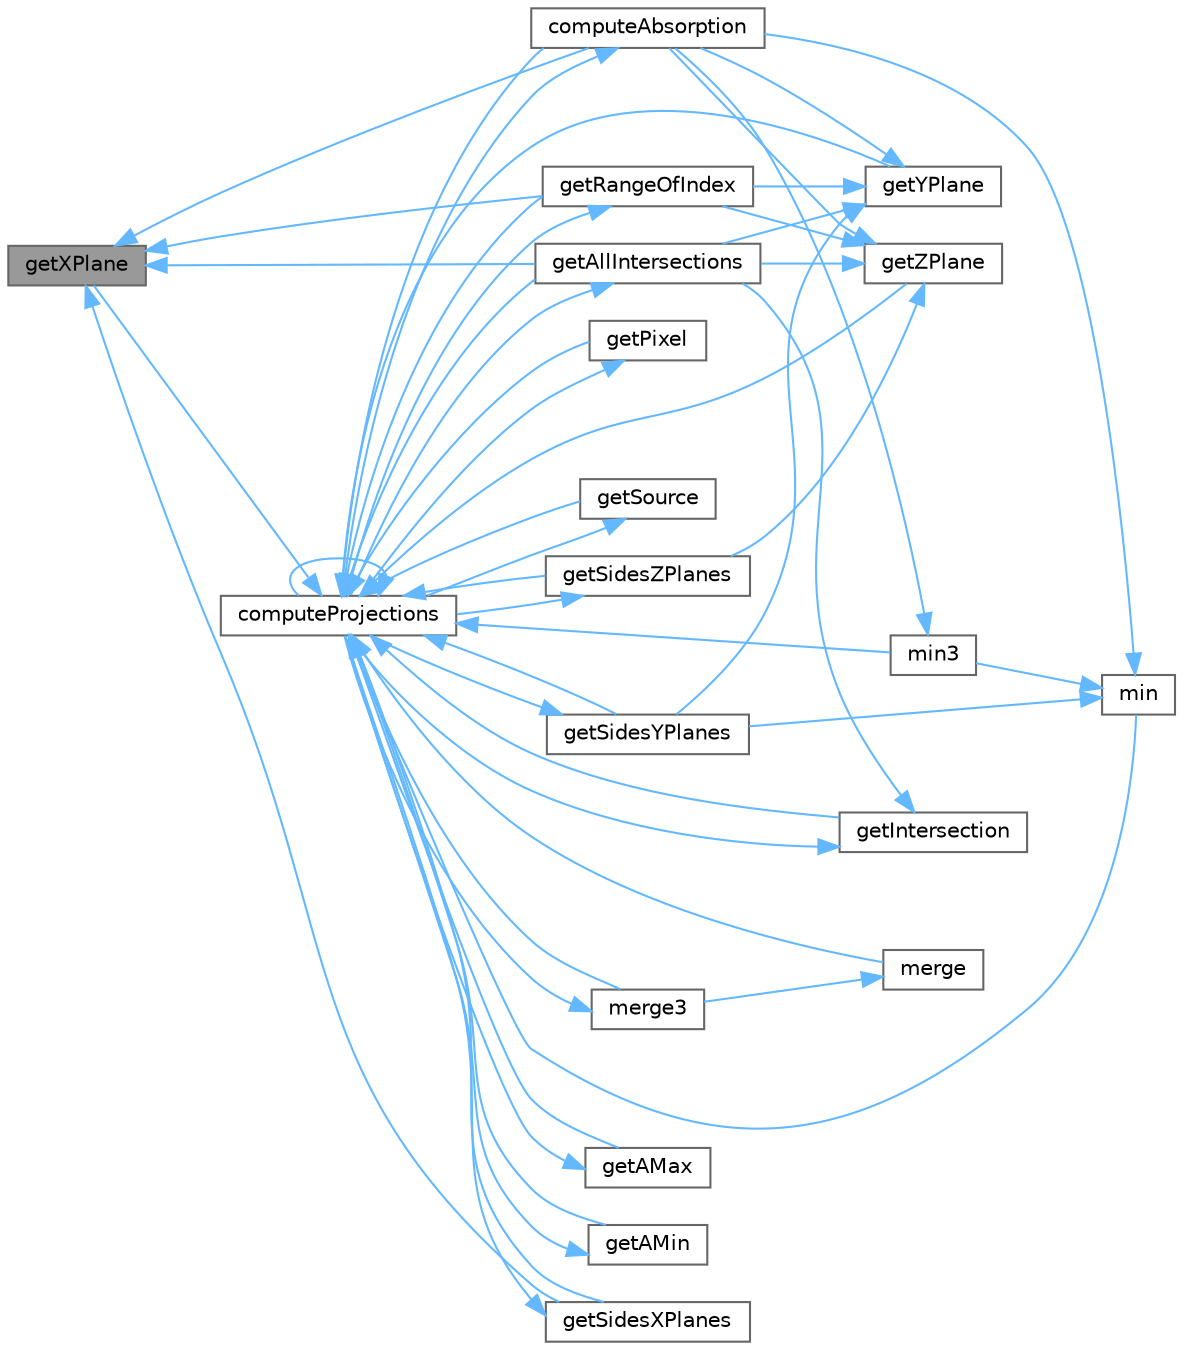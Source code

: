 digraph "getXPlane"
{
 // LATEX_PDF_SIZE
  bgcolor="transparent";
  edge [fontname=Helvetica,fontsize=10,labelfontname=Helvetica,labelfontsize=10];
  node [fontname=Helvetica,fontsize=10,shape=box,height=0.2,width=0.4];
  rankdir="LR";
  Node1 [id="Node000001",label="getXPlane",height=0.2,width=0.4,color="gray40", fillcolor="grey60", style="filled", fontcolor="black",tooltip="Computes the coordinate of a plane parallel relative to the YZ plane."];
  Node1 -> Node2 [id="edge1_Node000001_Node000002",color="steelblue1",style="solid",tooltip=" "];
  Node2 [id="Node000002",label="computeProjections",height=0.2,width=0.4,color="grey40", fillcolor="white", style="filled",URL="$omp-projection_8c.html#a91c1483b31c2632b85f0f2d08e4be10a",tooltip="Computes the projection of a sub-section of the object into the detector for each source position."];
  Node2 -> Node3 [id="edge2_Node000002_Node000003",color="steelblue1",style="solid",tooltip=" "];
  Node3 [id="Node000003",label="computeAbsorption",height=0.2,width=0.4,color="grey40", fillcolor="white", style="filled",URL="$omp-projection_8c.html#ae3cde07607db3e42464648645ab82a5d",tooltip="Computes the projection attenuation of the radiological path of a ray."];
  Node3 -> Node2 [id="edge3_Node000003_Node000002",color="steelblue1",style="solid",tooltip=" "];
  Node3 -> Node1 [id="edge4_Node000003_Node000001",color="steelblue1",style="solid",tooltip=" "];
  Node3 -> Node4 [id="edge5_Node000003_Node000004",color="steelblue1",style="solid",tooltip=" "];
  Node4 [id="Node000004",label="getYPlane",height=0.2,width=0.4,color="grey40", fillcolor="white", style="filled",URL="$omp-projection_8c.html#aefc902c2cb6a15330e6fe28c9d2787c4",tooltip="Computes the coordinate of a plane parallel relative to the XZ plane."];
  Node4 -> Node2 [id="edge6_Node000004_Node000002",color="steelblue1",style="solid",tooltip=" "];
  Node3 -> Node5 [id="edge7_Node000003_Node000005",color="steelblue1",style="solid",tooltip=" "];
  Node5 [id="Node000005",label="getZPlane",height=0.2,width=0.4,color="grey40", fillcolor="white", style="filled",URL="$omp-projection_8c.html#a5543176b9f6cb0cf343a5ac1222f105c",tooltip="Computes the coordinate of a plane parallel relative to the XY plane."];
  Node5 -> Node2 [id="edge8_Node000005_Node000002",color="steelblue1",style="solid",tooltip=" "];
  Node3 -> Node6 [id="edge9_Node000003_Node000006",color="steelblue1",style="solid",tooltip=" "];
  Node6 [id="Node000006",label="min",height=0.2,width=0.4,color="grey40", fillcolor="white", style="filled",URL="$omp-projection_8c.html#abd8bbcfabb3ddef2ccaafb9928a37b95",tooltip="Computes the minimum value between a and b."];
  Node6 -> Node2 [id="edge10_Node000006_Node000002",color="steelblue1",style="solid",tooltip=" "];
  Node3 -> Node7 [id="edge11_Node000003_Node000007",color="steelblue1",style="solid",tooltip=" "];
  Node7 [id="Node000007",label="min3",height=0.2,width=0.4,color="grey40", fillcolor="white", style="filled",URL="$omp-projection_8c.html#a242710ffc6c186821800ab581fc06174",tooltip="Computes the minimum value between a, b and c."];
  Node7 -> Node2 [id="edge12_Node000007_Node000002",color="steelblue1",style="solid",tooltip=" "];
  Node7 -> Node6 [id="edge13_Node000007_Node000006",color="steelblue1",style="solid",tooltip=" "];
  Node2 -> Node2 [id="edge14_Node000002_Node000002",color="steelblue1",style="solid",tooltip=" "];
  Node2 -> Node8 [id="edge15_Node000002_Node000008",color="steelblue1",style="solid",tooltip=" "];
  Node8 [id="Node000008",label="getAllIntersections",height=0.2,width=0.4,color="grey40", fillcolor="white", style="filled",URL="$omp-projection_8c.html#a5f51f5f74280e59e6dabea0ab4c2763b",tooltip="Computes the coordinates of the planes necessary to compute the intersections with the ray...."];
  Node8 -> Node2 [id="edge16_Node000008_Node000002",color="steelblue1",style="solid",tooltip=" "];
  Node8 -> Node9 [id="edge17_Node000008_Node000009",color="steelblue1",style="solid",tooltip=" "];
  Node9 [id="Node000009",label="getIntersection",height=0.2,width=0.4,color="grey40", fillcolor="white", style="filled",URL="$omp-projection_8c.html#a149a948293e53a037a1765c09ff71913",tooltip="Computes the the intersections between a ray and a set of planes."];
  Node9 -> Node2 [id="edge18_Node000009_Node000002",color="steelblue1",style="solid",tooltip=" "];
  Node8 -> Node1 [id="edge19_Node000008_Node000001",color="steelblue1",style="solid",tooltip=" "];
  Node8 -> Node4 [id="edge20_Node000008_Node000004",color="steelblue1",style="solid",tooltip=" "];
  Node8 -> Node5 [id="edge21_Node000008_Node000005",color="steelblue1",style="solid",tooltip=" "];
  Node2 -> Node10 [id="edge22_Node000002_Node000010",color="steelblue1",style="solid",tooltip=" "];
  Node10 [id="Node000010",label="getAMax",height=0.2,width=0.4,color="grey40", fillcolor="white", style="filled",URL="$omp-projection_8c.html#a285a0e4db4eb6abb181dd66dde16967d",tooltip="Computes the maximum parametric value a, representing the last intersection between ray and object."];
  Node10 -> Node2 [id="edge23_Node000010_Node000002",color="steelblue1",style="solid",tooltip=" "];
  Node2 -> Node11 [id="edge24_Node000002_Node000011",color="steelblue1",style="solid",tooltip=" "];
  Node11 [id="Node000011",label="getAMin",height=0.2,width=0.4,color="grey40", fillcolor="white", style="filled",URL="$omp-projection_8c.html#ab2c8fbc0bba7b91a3b9ffc8967ace715",tooltip="Computes the minimum parametric value a, representing the fist intersection between ray and object."];
  Node11 -> Node2 [id="edge25_Node000011_Node000002",color="steelblue1",style="solid",tooltip=" "];
  Node2 -> Node9 [id="edge26_Node000002_Node000009",color="steelblue1",style="solid",tooltip=" "];
  Node2 -> Node12 [id="edge27_Node000002_Node000012",color="steelblue1",style="solid",tooltip=" "];
  Node12 [id="Node000012",label="getPixel",height=0.2,width=0.4,color="grey40", fillcolor="white", style="filled",URL="$omp-projection_8c.html#a317aa107523bef48ac57d23d5efb84b0",tooltip="Retrieves the cartesian coordinates of a unit of the detector."];
  Node12 -> Node2 [id="edge28_Node000012_Node000002",color="steelblue1",style="solid",tooltip=" "];
  Node2 -> Node13 [id="edge29_Node000002_Node000013",color="steelblue1",style="solid",tooltip=" "];
  Node13 [id="Node000013",label="getRangeOfIndex",height=0.2,width=0.4,color="grey40", fillcolor="white", style="filled",URL="$omp-projection_8c.html#a92b78df62ad30990062a3e28546383ff",tooltip="Retrieves the range of parametric values of the planes."];
  Node13 -> Node2 [id="edge30_Node000013_Node000002",color="steelblue1",style="solid",tooltip=" "];
  Node13 -> Node1 [id="edge31_Node000013_Node000001",color="steelblue1",style="solid",tooltip=" "];
  Node13 -> Node4 [id="edge32_Node000013_Node000004",color="steelblue1",style="solid",tooltip=" "];
  Node13 -> Node5 [id="edge33_Node000013_Node000005",color="steelblue1",style="solid",tooltip=" "];
  Node2 -> Node14 [id="edge34_Node000002_Node000014",color="steelblue1",style="solid",tooltip=" "];
  Node14 [id="Node000014",label="getSidesXPlanes",height=0.2,width=0.4,color="grey40", fillcolor="white", style="filled",URL="$omp-projection_8c.html#a73161354b820cd053340e3c34ce89deb",tooltip="Computes a coordinate of the two planes of the object's sides orthogonal to the x axis."];
  Node14 -> Node2 [id="edge35_Node000014_Node000002",color="steelblue1",style="solid",tooltip=" "];
  Node14 -> Node1 [id="edge36_Node000014_Node000001",color="steelblue1",style="solid",tooltip=" "];
  Node2 -> Node15 [id="edge37_Node000002_Node000015",color="steelblue1",style="solid",tooltip=" "];
  Node15 [id="Node000015",label="getSidesYPlanes",height=0.2,width=0.4,color="grey40", fillcolor="white", style="filled",URL="$omp-projection_8c.html#ab15a86e6f3f3dea877a3b26c27057cad",tooltip="Computes a coordinate of the two planes of the object's sides orthogonal to the y axis."];
  Node15 -> Node2 [id="edge38_Node000015_Node000002",color="steelblue1",style="solid",tooltip=" "];
  Node15 -> Node4 [id="edge39_Node000015_Node000004",color="steelblue1",style="solid",tooltip=" "];
  Node15 -> Node6 [id="edge40_Node000015_Node000006",color="steelblue1",style="solid",tooltip=" "];
  Node2 -> Node16 [id="edge41_Node000002_Node000016",color="steelblue1",style="solid",tooltip=" "];
  Node16 [id="Node000016",label="getSidesZPlanes",height=0.2,width=0.4,color="grey40", fillcolor="white", style="filled",URL="$omp-projection_8c.html#a3505bc3d55ded9158d98b4571924fc7b",tooltip="Computes a coordinate of the two planes of the object's sides orthogonal to the z axis."];
  Node16 -> Node2 [id="edge42_Node000016_Node000002",color="steelblue1",style="solid",tooltip=" "];
  Node16 -> Node5 [id="edge43_Node000016_Node000005",color="steelblue1",style="solid",tooltip=" "];
  Node2 -> Node17 [id="edge44_Node000002_Node000017",color="steelblue1",style="solid",tooltip=" "];
  Node17 [id="Node000017",label="getSource",height=0.2,width=0.4,color="grey40", fillcolor="white", style="filled",URL="$omp-projection_8c.html#a35b227d2c53e8ecd95c97ccdea905846",tooltip="Retrieves the cartesian coordinates of the source."];
  Node17 -> Node2 [id="edge45_Node000017_Node000002",color="steelblue1",style="solid",tooltip=" "];
  Node2 -> Node18 [id="edge46_Node000002_Node000018",color="steelblue1",style="solid",tooltip=" "];
  Node18 [id="Node000018",label="merge3",height=0.2,width=0.4,color="grey40", fillcolor="white", style="filled",URL="$omp-projection_8c.html#a8cf884d6fd46566644a22199397575d1",tooltip="Merges three sorted arrays into one single sorted array."];
  Node18 -> Node2 [id="edge47_Node000018_Node000002",color="steelblue1",style="solid",tooltip=" "];
  Node18 -> Node19 [id="edge48_Node000018_Node000019",color="steelblue1",style="solid",tooltip=" "];
  Node19 [id="Node000019",label="merge",height=0.2,width=0.4,color="grey40", fillcolor="white", style="filled",URL="$omp-projection_8c.html#af9298b6d30c4c2dd6463bbb435a18863",tooltip="Merges two sorted arrays into one single sorted array."];
  Node19 -> Node2 [id="edge49_Node000019_Node000002",color="steelblue1",style="solid",tooltip=" "];
}
